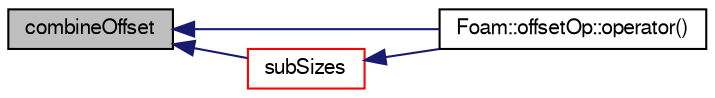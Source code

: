 digraph "combineOffset"
{
  bgcolor="transparent";
  edge [fontname="FreeSans",fontsize="10",labelfontname="FreeSans",labelfontsize="10"];
  node [fontname="FreeSans",fontsize="10",shape=record];
  rankdir="LR";
  Node125 [label="combineOffset",height=0.2,width=0.4,color="black", fillcolor="grey75", style="filled", fontcolor="black"];
  Node125 -> Node126 [dir="back",color="midnightblue",fontsize="10",style="solid",fontname="FreeSans"];
  Node126 [label="Foam::offsetOp::operator()",height=0.2,width=0.4,color="black",URL="$a25926.html#ae94cd7989fe44c775bea95768a059545"];
  Node125 -> Node127 [dir="back",color="midnightblue",fontsize="10",style="solid",fontname="FreeSans"];
  Node127 [label="subSizes",height=0.2,width=0.4,color="red",URL="$a21154.html#a9b8fc489be99b2de335a7555707c6203",tooltip="Gets sizes of sublists. "];
  Node127 -> Node126 [dir="back",color="midnightblue",fontsize="10",style="solid",fontname="FreeSans"];
}
